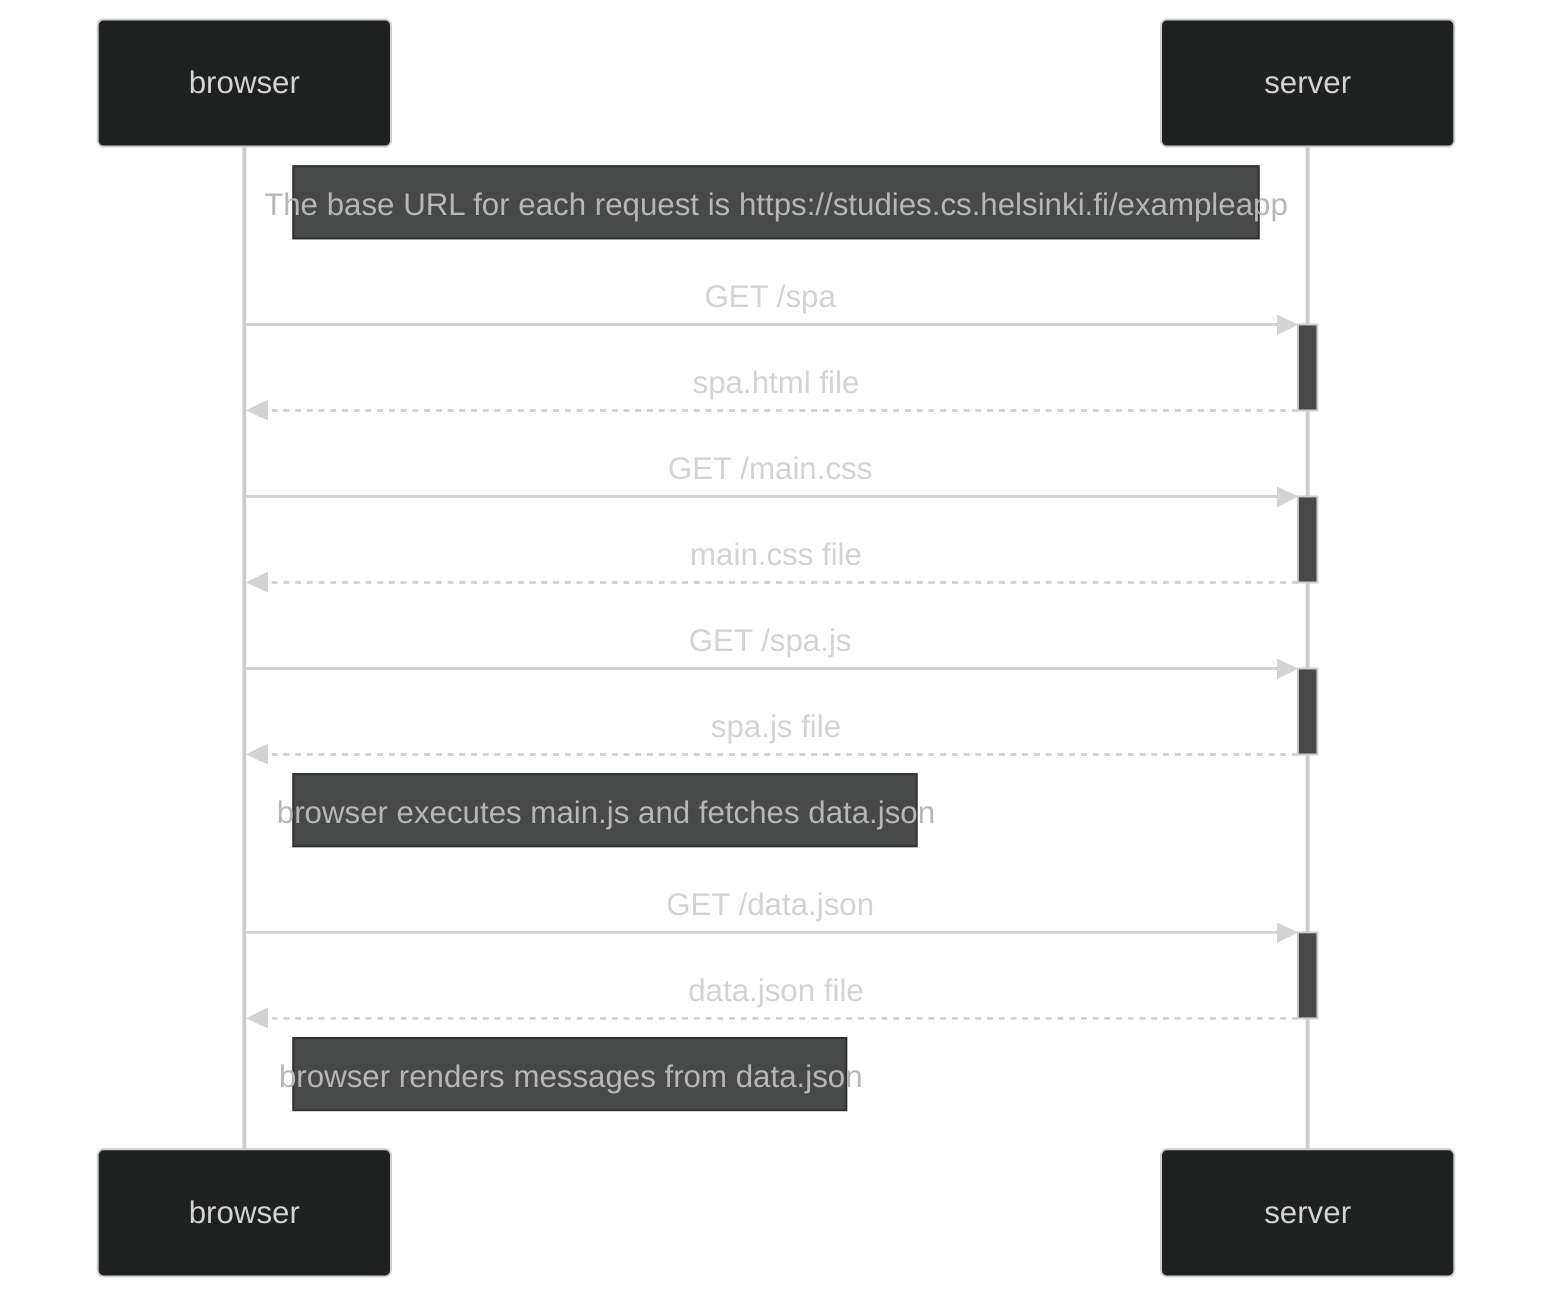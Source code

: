 ---
config:
  theme: dark
---

sequenceDiagram
  Note right of browser: The base URL for each request is https://studies.cs.helsinki.fi/exampleapp
  participant browser as browser
  participant server as server
  browser ->>+ server: GET /spa
  server -->>- browser: spa.html file 

    browser ->>+ server: GET /main.css
      server -->>- browser: main.css file
      browser ->>+ server: GET /spa.js
      server -->>- browser: spa.js file
      Note right of browser: browser executes main.js and fetches data.json
      browser ->>+ server: GET /data.json
      server -->>- browser: data.json file
      Note right of browser: browser renders messages from data.json